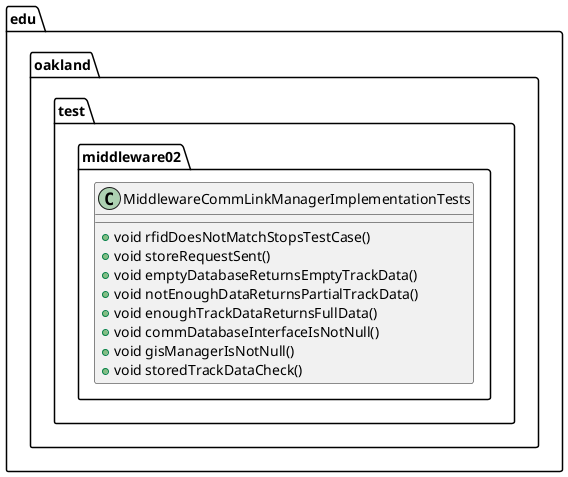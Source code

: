 @startuml MiddlewareCommLinkManagerImplementationTests

package edu.oakland.test.middleware02 {
    class MiddlewareCommLinkManagerImplementationTests {
        + void rfidDoesNotMatchStopsTestCase()
        + void storeRequestSent()
        + void emptyDatabaseReturnsEmptyTrackData()
        + void notEnoughDataReturnsPartialTrackData()
        + void enoughTrackDataReturnsFullData()
        + void commDatabaseInterfaceIsNotNull()
        + void gisManagerIsNotNull()
        + void storedTrackDataCheck()
    }
}

@enduml
